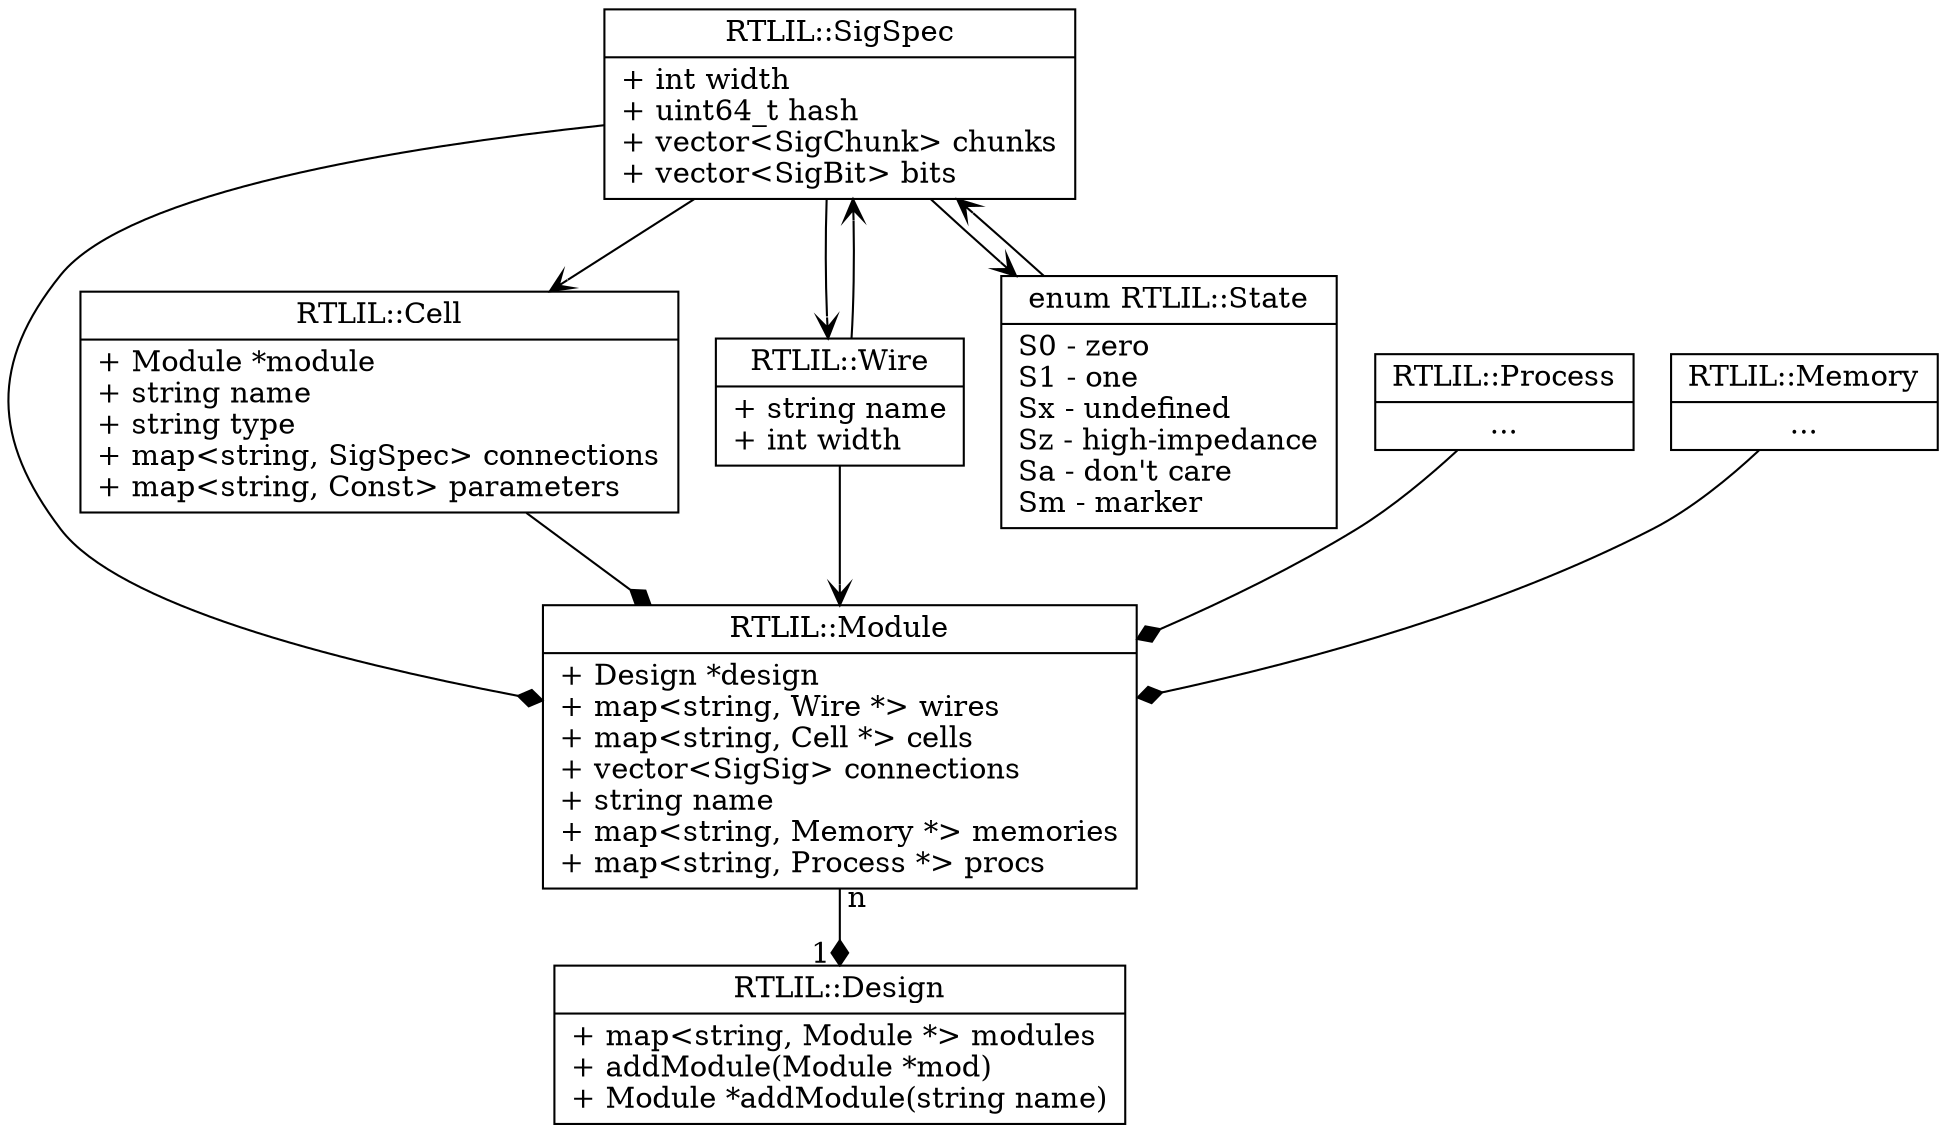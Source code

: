 // $ make classDiagRtlil.tex.nonraw

digraph Rtlil {
    node [shape=record];
    edge [arrowhead=empty];
//    graph [ratio=2];

    n_design [label=
              "{" + "RTLIL::Design|+ map\<string, Module *\> modules" +
              "\l+ addModule(Module *mod)" +
              "\l+ Module *addModule(string name)\l" +
              "}"];

    n_module [label=
              "{" + "RTLIL::Module|+ Design *design" +
              "\l+ map\<string, Wire *\> wires" +
              "\l+ map\<string, Cell *\> cells" +
              "\l+ vector\<SigSig\> connections" +
              "\l+ string name" +
              "\l+ map\<string, Memory *\> memories" +
              "\l+ map\<string, Process *\> procs\l}"];

    n_wire [label="{RTLIL::SigSpec|" +
            "+ int width" +
            "\l+ uint64_t hash" +
            "\l+ vector\<SigChunk\> chunks" +
            "\l+ vector\<SigBit\> bits\l}"];

    n_cell [label="{RTLIL::Cell|" +
            "+ Module *module" +
            "\l+ string name" +
            "\l+ string type" +
            "\l+ map\<string, SigSpec\> connections" +
            "\l+ map\<string, Const\> parameters\l}"];

    n_wirer [label="{RTLIL::Wire|" +
            "+ string name" +
            "\l+ int width\l}"];

    n_state [label="{enum RTLIL::State | " +
             "S0 - zero\lS1 - one\lSx - undefined\lSz - high-impedance\l" +
             "Sa - don't care\lSm - marker\l}"];

    n_process [label="{RTLIL::Process| ...}"];

    n_memory [label="{RTLIL::Memory| ...}"];

    n_wirer -> n_module [arrowhead=vee];

    n_wire -> n_wirer [arrowhead=vee];
    n_wirer -> n_wire [arrowhead=vee];

    n_wire -> n_state [arrowhead=vee];

    n_state -> n_wire [arrowhead=vee];

    n_wire -> n_cell [arrowhead=vee];

    // edges
    n_module -> n_design [
        labelangle=60,
        arrowhead=diamond, taillabel="n", headlabel="1"];

    { n_wire; n_cell; n_process; n_memory } -> n_module [
        labelangle=45,
        arrowhead=diamond];
}
